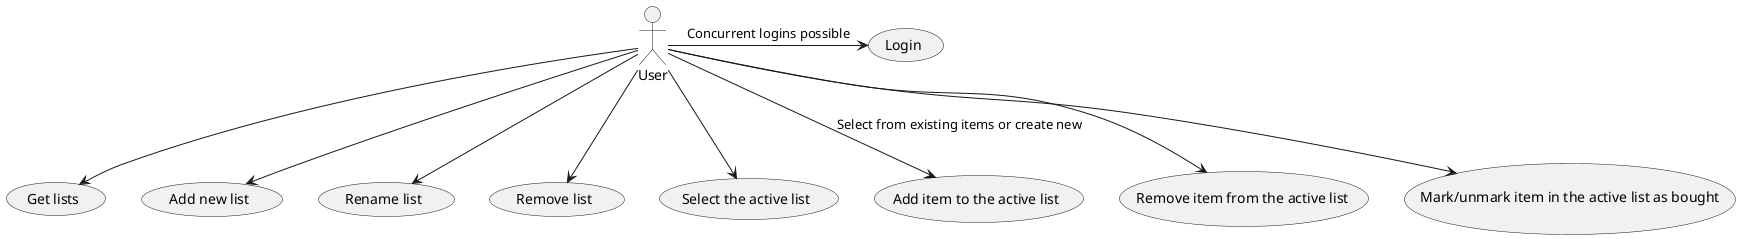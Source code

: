 @startuml

User -> (Login) : Concurrent logins possible
User --> (Get lists)
User --> (Add new list)
User --> (Rename list)
User --> (Remove list)
User --> (Select the active list)
User --> (Add item to the active list) : Select from existing items or create new
User --> (Remove item from the active list)
User --> (Mark/unmark item in the active list as bought)

@enduml
